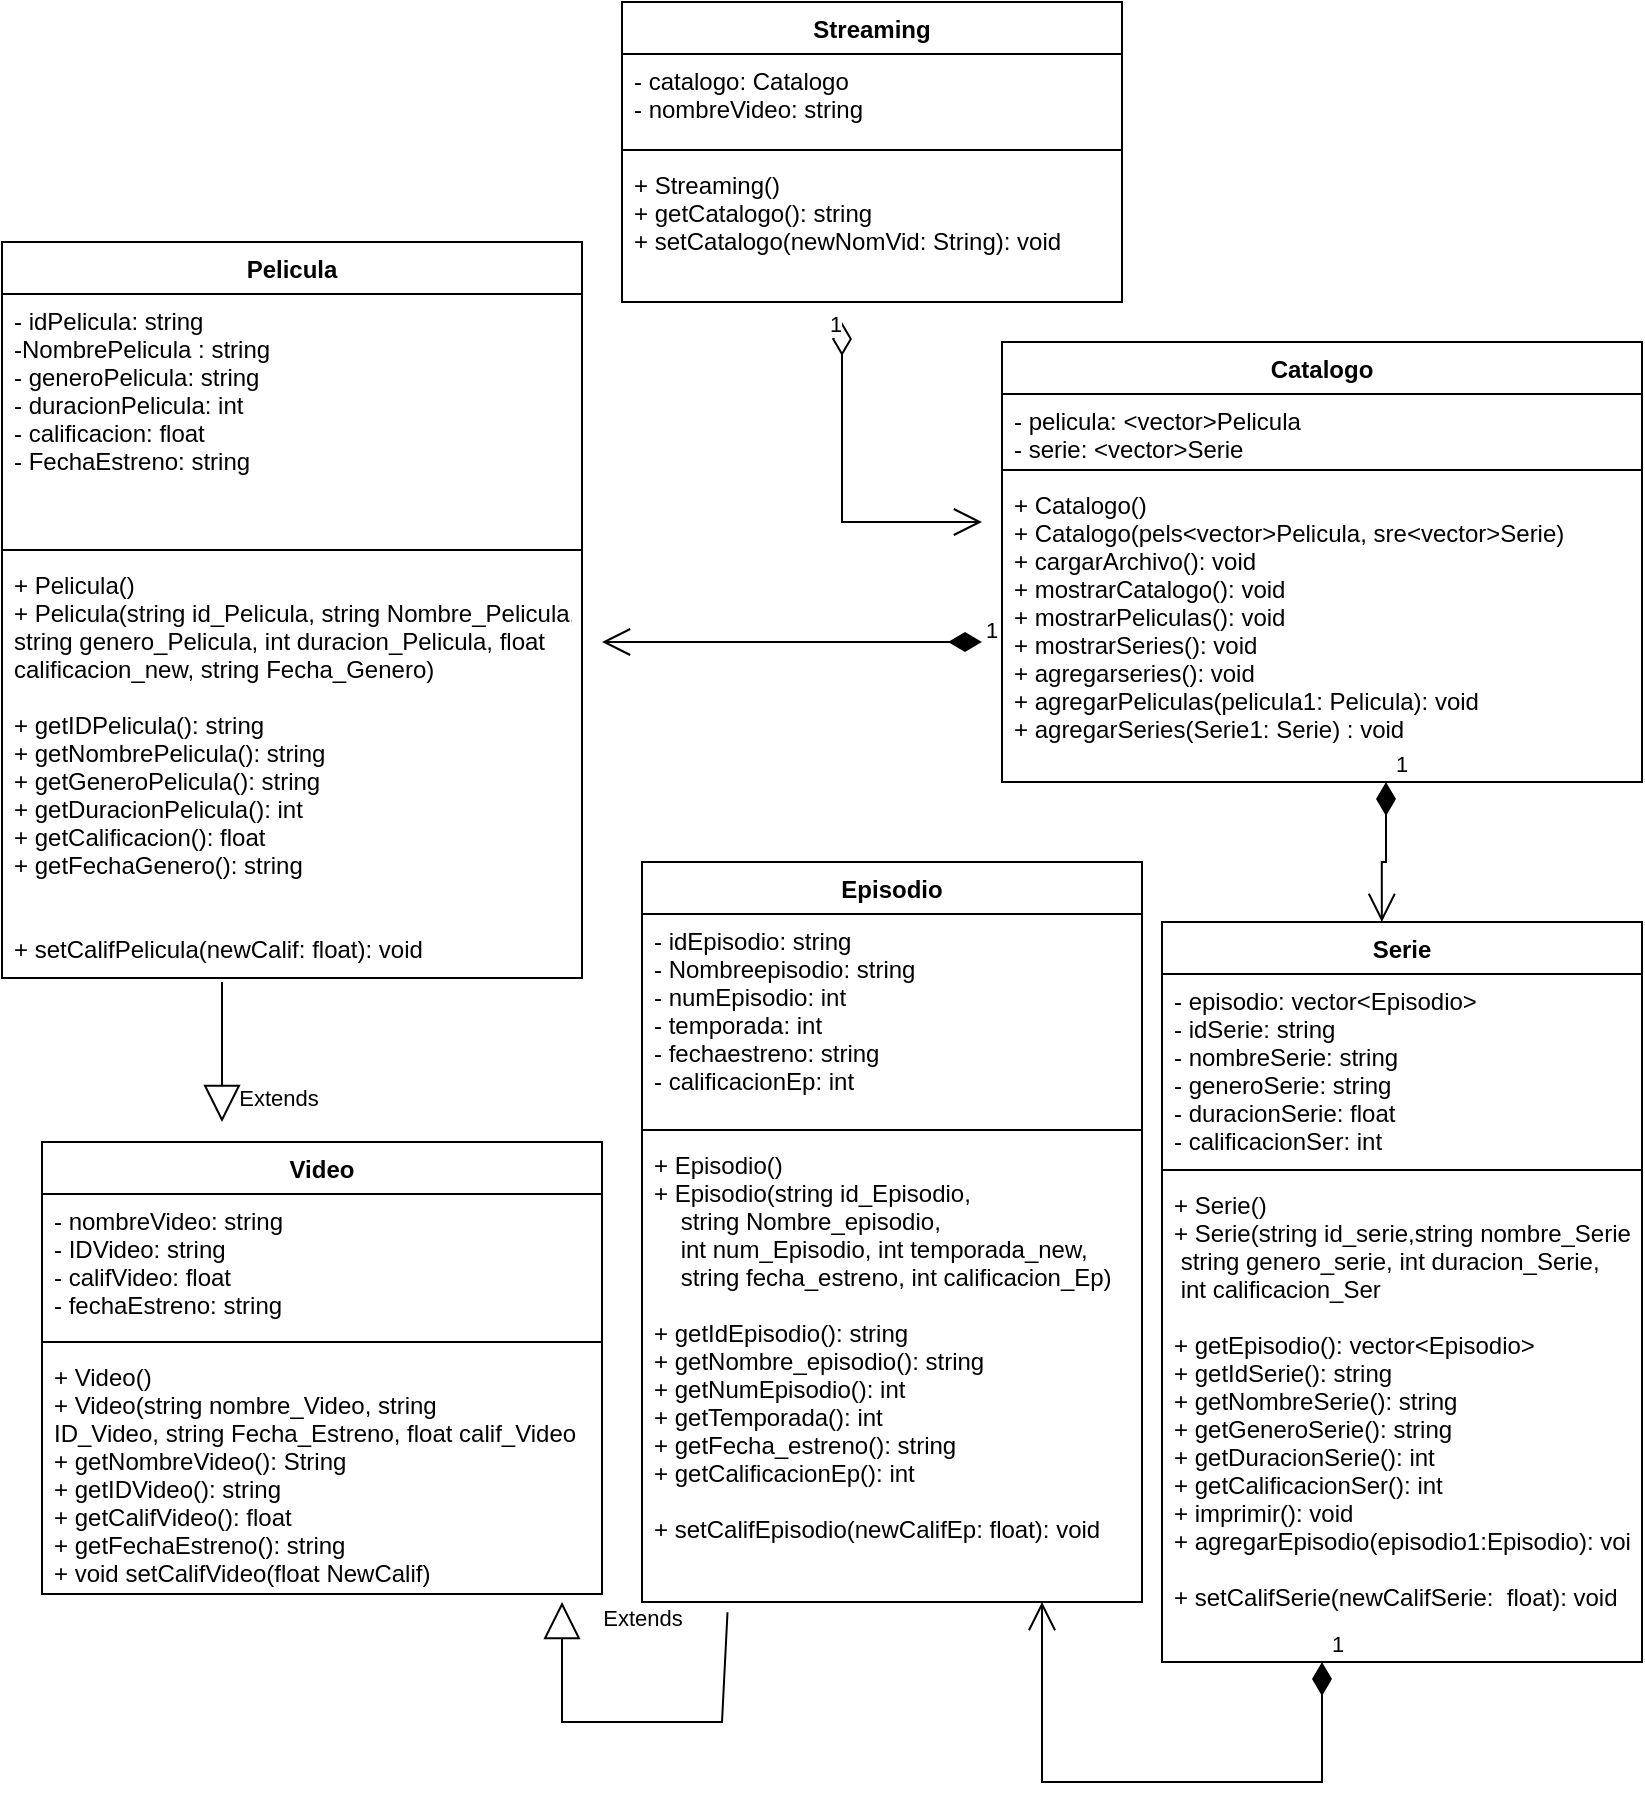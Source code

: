 <mxfile version="18.0.6" type="device"><diagram id="C5RBs43oDa-KdzZeNtuy" name="Page-1"><mxGraphModel dx="868" dy="545" grid="1" gridSize="10" guides="0" tooltips="1" connect="1" arrows="1" fold="1" page="1" pageScale="1" pageWidth="827" pageHeight="1169" math="0" shadow="0"><root><mxCell id="WIyWlLk6GJQsqaUBKTNV-0"/><mxCell id="WIyWlLk6GJQsqaUBKTNV-1" parent="WIyWlLk6GJQsqaUBKTNV-0"/><mxCell id="uZR9ke0IT6AlAk9HZ8r9-46" value="Streaming" style="swimlane;fontStyle=1;align=center;verticalAlign=top;childLayout=stackLayout;horizontal=1;startSize=26;horizontalStack=0;resizeParent=1;resizeParentMax=0;resizeLast=0;collapsible=1;marginBottom=0;" parent="WIyWlLk6GJQsqaUBKTNV-1" vertex="1"><mxGeometry x="310" width="250" height="150" as="geometry"/></mxCell><mxCell id="uZR9ke0IT6AlAk9HZ8r9-47" value="- catalogo: Catalogo&#10;- nombreVideo: string" style="text;strokeColor=none;fillColor=none;align=left;verticalAlign=top;spacingLeft=4;spacingRight=4;overflow=hidden;rotatable=0;points=[[0,0.5],[1,0.5]];portConstraint=eastwest;" parent="uZR9ke0IT6AlAk9HZ8r9-46" vertex="1"><mxGeometry y="26" width="250" height="44" as="geometry"/></mxCell><mxCell id="uZR9ke0IT6AlAk9HZ8r9-48" value="" style="line;strokeWidth=1;fillColor=none;align=left;verticalAlign=middle;spacingTop=-1;spacingLeft=3;spacingRight=3;rotatable=0;labelPosition=right;points=[];portConstraint=eastwest;" parent="uZR9ke0IT6AlAk9HZ8r9-46" vertex="1"><mxGeometry y="70" width="250" height="8" as="geometry"/></mxCell><mxCell id="uZR9ke0IT6AlAk9HZ8r9-49" value="+ Streaming()&#10;+ getCatalogo(): string&#10;+ setCatalogo(newNomVid: String): void&#10;&#10;" style="text;strokeColor=none;fillColor=none;align=left;verticalAlign=top;spacingLeft=4;spacingRight=4;overflow=hidden;rotatable=0;points=[[0,0.5],[1,0.5]];portConstraint=eastwest;" parent="uZR9ke0IT6AlAk9HZ8r9-46" vertex="1"><mxGeometry y="78" width="250" height="72" as="geometry"/></mxCell><mxCell id="uZR9ke0IT6AlAk9HZ8r9-50" value="Pelicula" style="swimlane;fontStyle=1;align=center;verticalAlign=top;childLayout=stackLayout;horizontal=1;startSize=26;horizontalStack=0;resizeParent=1;resizeParentMax=0;resizeLast=0;collapsible=1;marginBottom=0;" parent="WIyWlLk6GJQsqaUBKTNV-1" vertex="1"><mxGeometry y="120" width="290" height="368" as="geometry"/></mxCell><mxCell id="uZR9ke0IT6AlAk9HZ8r9-51" value="- idPelicula: string&#10;-NombrePelicula : string&#10;- generoPelicula: string&#10;- duracionPelicula: int&#10;- calificacion: float&#10;- FechaEstreno: string&#10;" style="text;strokeColor=none;fillColor=none;align=left;verticalAlign=top;spacingLeft=4;spacingRight=4;overflow=hidden;rotatable=0;points=[[0,0.5],[1,0.5]];portConstraint=eastwest;" parent="uZR9ke0IT6AlAk9HZ8r9-50" vertex="1"><mxGeometry y="26" width="290" height="124" as="geometry"/></mxCell><mxCell id="uZR9ke0IT6AlAk9HZ8r9-52" value="" style="line;strokeWidth=1;fillColor=none;align=left;verticalAlign=middle;spacingTop=-1;spacingLeft=3;spacingRight=3;rotatable=0;labelPosition=right;points=[];portConstraint=eastwest;" parent="uZR9ke0IT6AlAk9HZ8r9-50" vertex="1"><mxGeometry y="150" width="290" height="8" as="geometry"/></mxCell><mxCell id="uZR9ke0IT6AlAk9HZ8r9-53" value="+ Pelicula()&#10;+ Pelicula(string id_Pelicula, string Nombre_Pelicula,&#10;string genero_Pelicula, int duracion_Pelicula, float&#10;calificacion_new, string Fecha_Genero)&#10;&#10;+ getIDPelicula(): string&#10;+ getNombrePelicula(): string&#10;+ getGeneroPelicula(): string&#10;+ getDuracionPelicula(): int&#10;+ getCalificacion(): float&#10;+ getFechaGenero(): string&#10;&#10;&#10;+ setCalifPelicula(newCalif: float): void&#10;&#10;" style="text;strokeColor=none;fillColor=none;align=left;verticalAlign=top;spacingLeft=4;spacingRight=4;overflow=hidden;rotatable=0;points=[[0,0.5],[1,0.5]];portConstraint=eastwest;" parent="uZR9ke0IT6AlAk9HZ8r9-50" vertex="1"><mxGeometry y="158" width="290" height="210" as="geometry"/></mxCell><mxCell id="uZR9ke0IT6AlAk9HZ8r9-54" value="Catalogo" style="swimlane;fontStyle=1;align=center;verticalAlign=top;childLayout=stackLayout;horizontal=1;startSize=26;horizontalStack=0;resizeParent=1;resizeParentMax=0;resizeLast=0;collapsible=1;marginBottom=0;" parent="WIyWlLk6GJQsqaUBKTNV-1" vertex="1"><mxGeometry x="500" y="170" width="320" height="220" as="geometry"/></mxCell><mxCell id="uZR9ke0IT6AlAk9HZ8r9-55" value="- pelicula: &lt;vector&gt;Pelicula&#10;- serie: &lt;vector&gt;Serie" style="text;strokeColor=none;fillColor=none;align=left;verticalAlign=top;spacingLeft=4;spacingRight=4;overflow=hidden;rotatable=0;points=[[0,0.5],[1,0.5]];portConstraint=eastwest;" parent="uZR9ke0IT6AlAk9HZ8r9-54" vertex="1"><mxGeometry y="26" width="320" height="34" as="geometry"/></mxCell><mxCell id="uZR9ke0IT6AlAk9HZ8r9-56" value="" style="line;strokeWidth=1;fillColor=none;align=left;verticalAlign=middle;spacingTop=-1;spacingLeft=3;spacingRight=3;rotatable=0;labelPosition=right;points=[];portConstraint=eastwest;" parent="uZR9ke0IT6AlAk9HZ8r9-54" vertex="1"><mxGeometry y="60" width="320" height="8" as="geometry"/></mxCell><mxCell id="uZR9ke0IT6AlAk9HZ8r9-57" value="+ Catalogo()&#10;+ Catalogo(pels&lt;vector&gt;Pelicula, sre&lt;vector&gt;Serie)&#10;+ cargarArchivo(): void&#10;+ mostrarCatalogo(): void&#10;+ mostrarPeliculas(): void&#10;+ mostrarSeries(): void&#10;+ agregarseries(): void&#10;+ agregarPeliculas(pelicula1: Pelicula): void&#10;+ agregarSeries(Serie1: Serie) : void" style="text;strokeColor=none;fillColor=none;align=left;verticalAlign=top;spacingLeft=4;spacingRight=4;overflow=hidden;rotatable=0;points=[[0,0.5],[1,0.5]];portConstraint=eastwest;" parent="uZR9ke0IT6AlAk9HZ8r9-54" vertex="1"><mxGeometry y="68" width="320" height="152" as="geometry"/></mxCell><mxCell id="uZR9ke0IT6AlAk9HZ8r9-58" value="Episodio" style="swimlane;fontStyle=1;align=center;verticalAlign=top;childLayout=stackLayout;horizontal=1;startSize=26;horizontalStack=0;resizeParent=1;resizeParentMax=0;resizeLast=0;collapsible=1;marginBottom=0;" parent="WIyWlLk6GJQsqaUBKTNV-1" vertex="1"><mxGeometry x="320" y="430" width="250" height="370" as="geometry"/></mxCell><mxCell id="uZR9ke0IT6AlAk9HZ8r9-59" value="- idEpisodio: string&#10;- Nombreepisodio: string&#10;- numEpisodio: int&#10;- temporada: int&#10;- fechaestreno: string&#10;- calificacionEp: int&#10;" style="text;strokeColor=none;fillColor=none;align=left;verticalAlign=top;spacingLeft=4;spacingRight=4;overflow=hidden;rotatable=0;points=[[0,0.5],[1,0.5]];portConstraint=eastwest;" parent="uZR9ke0IT6AlAk9HZ8r9-58" vertex="1"><mxGeometry y="26" width="250" height="104" as="geometry"/></mxCell><mxCell id="uZR9ke0IT6AlAk9HZ8r9-60" value="" style="line;strokeWidth=1;fillColor=none;align=left;verticalAlign=middle;spacingTop=-1;spacingLeft=3;spacingRight=3;rotatable=0;labelPosition=right;points=[];portConstraint=eastwest;" parent="uZR9ke0IT6AlAk9HZ8r9-58" vertex="1"><mxGeometry y="130" width="250" height="8" as="geometry"/></mxCell><mxCell id="uZR9ke0IT6AlAk9HZ8r9-61" value="+ Episodio()&#10;+ Episodio(string id_Episodio, &#10;    string Nombre_episodio,&#10;    int num_Episodio, int temporada_new, &#10;    string fecha_estreno, int calificacion_Ep)&#10;&#10;+ getIdEpisodio(): string&#10;+ getNombre_episodio(): string&#10;+ getNumEpisodio(): int&#10;+ getTemporada(): int&#10;+ getFecha_estreno(): string&#10;+ getCalificacionEp(): int&#10;&#10;+ setCalifEpisodio(newCalifEp: float): void" style="text;strokeColor=none;fillColor=none;align=left;verticalAlign=top;spacingLeft=4;spacingRight=4;overflow=hidden;rotatable=0;points=[[0,0.5],[1,0.5]];portConstraint=eastwest;" parent="uZR9ke0IT6AlAk9HZ8r9-58" vertex="1"><mxGeometry y="138" width="250" height="232" as="geometry"/></mxCell><mxCell id="uZR9ke0IT6AlAk9HZ8r9-62" value="Serie" style="swimlane;fontStyle=1;align=center;verticalAlign=top;childLayout=stackLayout;horizontal=1;startSize=26;horizontalStack=0;resizeParent=1;resizeParentMax=0;resizeLast=0;collapsible=1;marginBottom=0;" parent="WIyWlLk6GJQsqaUBKTNV-1" vertex="1"><mxGeometry x="580" y="460" width="240" height="370" as="geometry"/></mxCell><mxCell id="uZR9ke0IT6AlAk9HZ8r9-63" value="- episodio: vector&lt;Episodio&gt;&#10;- idSerie: string&#10;- nombreSerie: string&#10;- generoSerie: string&#10;- duracionSerie: float&#10;- calificacionSer: int" style="text;strokeColor=none;fillColor=none;align=left;verticalAlign=top;spacingLeft=4;spacingRight=4;overflow=hidden;rotatable=0;points=[[0,0.5],[1,0.5]];portConstraint=eastwest;" parent="uZR9ke0IT6AlAk9HZ8r9-62" vertex="1"><mxGeometry y="26" width="240" height="94" as="geometry"/></mxCell><mxCell id="uZR9ke0IT6AlAk9HZ8r9-64" value="" style="line;strokeWidth=1;fillColor=none;align=left;verticalAlign=middle;spacingTop=-1;spacingLeft=3;spacingRight=3;rotatable=0;labelPosition=right;points=[];portConstraint=eastwest;" parent="uZR9ke0IT6AlAk9HZ8r9-62" vertex="1"><mxGeometry y="120" width="240" height="8" as="geometry"/></mxCell><mxCell id="uZR9ke0IT6AlAk9HZ8r9-65" value="+ Serie()&#10;+ Serie(string id_serie,string nombre_Serie,&#10; string genero_serie, int duracion_Serie, &#10; int calificacion_Ser&#10;&#10;+ getEpisodio(): vector&lt;Episodio&gt;&#10;+ getIdSerie(): string&#10;+ getNombreSerie(): string&#10;+ getGeneroSerie(): string&#10;+ getDuracionSerie(): int&#10;+ getCalificacionSer(): int&#10;+ imprimir(): void&#10;+ agregarEpisodio(episodio1:Episodio): void&#10;&#10;+ setCalifSerie(newCalifSerie:  float): void&#10;" style="text;strokeColor=none;fillColor=none;align=left;verticalAlign=top;spacingLeft=4;spacingRight=4;overflow=hidden;rotatable=0;points=[[0,0.5],[1,0.5]];portConstraint=eastwest;" parent="uZR9ke0IT6AlAk9HZ8r9-62" vertex="1"><mxGeometry y="128" width="240" height="242" as="geometry"/></mxCell><mxCell id="uZR9ke0IT6AlAk9HZ8r9-69" value="1" style="endArrow=open;html=1;endSize=12;startArrow=diamondThin;startSize=14;startFill=0;edgeStyle=orthogonalEdgeStyle;align=left;verticalAlign=bottom;rounded=0;" parent="WIyWlLk6GJQsqaUBKTNV-1" edge="1"><mxGeometry x="-0.886" y="-8" relative="1" as="geometry"><mxPoint x="420" y="160" as="sourcePoint"/><mxPoint x="490" y="260" as="targetPoint"/><mxPoint as="offset"/><Array as="points"><mxPoint x="420" y="260"/></Array></mxGeometry></mxCell><mxCell id="uZR9ke0IT6AlAk9HZ8r9-70" value="Video" style="swimlane;fontStyle=1;align=center;verticalAlign=top;childLayout=stackLayout;horizontal=1;startSize=26;horizontalStack=0;resizeParent=1;resizeParentMax=0;resizeLast=0;collapsible=1;marginBottom=0;" parent="WIyWlLk6GJQsqaUBKTNV-1" vertex="1"><mxGeometry x="20" y="570" width="280" height="226" as="geometry"/></mxCell><mxCell id="uZR9ke0IT6AlAk9HZ8r9-71" value="- nombreVideo: string&#10;- IDVideo: string&#10;- califVideo: float&#10;- fechaEstreno: string" style="text;strokeColor=none;fillColor=none;align=left;verticalAlign=top;spacingLeft=4;spacingRight=4;overflow=hidden;rotatable=0;points=[[0,0.5],[1,0.5]];portConstraint=eastwest;" parent="uZR9ke0IT6AlAk9HZ8r9-70" vertex="1"><mxGeometry y="26" width="280" height="70" as="geometry"/></mxCell><mxCell id="uZR9ke0IT6AlAk9HZ8r9-72" value="" style="line;strokeWidth=1;fillColor=none;align=left;verticalAlign=middle;spacingTop=-1;spacingLeft=3;spacingRight=3;rotatable=0;labelPosition=right;points=[];portConstraint=eastwest;" parent="uZR9ke0IT6AlAk9HZ8r9-70" vertex="1"><mxGeometry y="96" width="280" height="8" as="geometry"/></mxCell><mxCell id="uZR9ke0IT6AlAk9HZ8r9-73" value="+ Video()&#10;+ Video(string nombre_Video, string&#10;ID_Video, string Fecha_Estreno, float calif_Video &#10;+ getNombreVideo(): String&#10;+ getIDVideo(): string&#10;+ getCalifVideo(): float&#10;+ getFechaEstreno(): string&#10;+ void setCalifVideo(float NewCalif)" style="text;strokeColor=none;fillColor=none;align=left;verticalAlign=top;spacingLeft=4;spacingRight=4;overflow=hidden;rotatable=0;points=[[0,0.5],[1,0.5]];portConstraint=eastwest;" parent="uZR9ke0IT6AlAk9HZ8r9-70" vertex="1"><mxGeometry y="104" width="280" height="122" as="geometry"/></mxCell><mxCell id="1MSRajrUeA0lo2mMufBG-0" value="1" style="endArrow=open;html=1;endSize=12;startArrow=diamondThin;startSize=14;startFill=1;edgeStyle=orthogonalEdgeStyle;align=left;verticalAlign=bottom;rounded=0;" parent="WIyWlLk6GJQsqaUBKTNV-1" edge="1"><mxGeometry x="-1" y="3" relative="1" as="geometry"><mxPoint x="490" y="320" as="sourcePoint"/><mxPoint x="300" y="320" as="targetPoint"/></mxGeometry></mxCell><mxCell id="1MSRajrUeA0lo2mMufBG-1" value="1" style="endArrow=open;html=1;endSize=12;startArrow=diamondThin;startSize=14;startFill=1;edgeStyle=orthogonalEdgeStyle;align=left;verticalAlign=bottom;rounded=0;" parent="WIyWlLk6GJQsqaUBKTNV-1" target="uZR9ke0IT6AlAk9HZ8r9-61" edge="1"><mxGeometry x="-1" y="3" relative="1" as="geometry"><mxPoint x="660" y="830" as="sourcePoint"/><mxPoint x="600" y="740" as="targetPoint"/><Array as="points"><mxPoint x="660" y="890"/><mxPoint x="520" y="890"/></Array></mxGeometry></mxCell><mxCell id="1MSRajrUeA0lo2mMufBG-2" value="1" style="endArrow=open;html=1;endSize=12;startArrow=diamondThin;startSize=14;startFill=1;edgeStyle=orthogonalEdgeStyle;align=left;verticalAlign=bottom;rounded=0;entryX=0.458;entryY=0;entryDx=0;entryDy=0;entryPerimeter=0;" parent="WIyWlLk6GJQsqaUBKTNV-1" target="uZR9ke0IT6AlAk9HZ8r9-62" edge="1"><mxGeometry x="-1" y="3" relative="1" as="geometry"><mxPoint x="692" y="390.0" as="sourcePoint"/><mxPoint x="690" y="440" as="targetPoint"/><Array as="points"><mxPoint x="692" y="430"/><mxPoint x="690" y="430"/></Array></mxGeometry></mxCell><mxCell id="1MSRajrUeA0lo2mMufBG-5" value="Extends" style="endArrow=block;endSize=16;endFill=0;html=1;rounded=0;exitX=0.171;exitY=1.022;exitDx=0;exitDy=0;exitPerimeter=0;" parent="WIyWlLk6GJQsqaUBKTNV-1" source="uZR9ke0IT6AlAk9HZ8r9-61" edge="1"><mxGeometry x="0.911" y="-40" width="160" relative="1" as="geometry"><mxPoint x="360" y="820" as="sourcePoint"/><mxPoint x="280" y="800" as="targetPoint"/><Array as="points"><mxPoint x="360" y="860"/><mxPoint x="280" y="860"/></Array><mxPoint as="offset"/></mxGeometry></mxCell><mxCell id="1MSRajrUeA0lo2mMufBG-6" value="Extends" style="endArrow=block;endSize=16;endFill=0;html=1;rounded=0;" parent="WIyWlLk6GJQsqaUBKTNV-1" edge="1"><mxGeometry x="0.64" y="28" width="160" relative="1" as="geometry"><mxPoint x="110" y="490" as="sourcePoint"/><mxPoint x="110" y="560" as="targetPoint"/><mxPoint as="offset"/></mxGeometry></mxCell></root></mxGraphModel></diagram></mxfile>